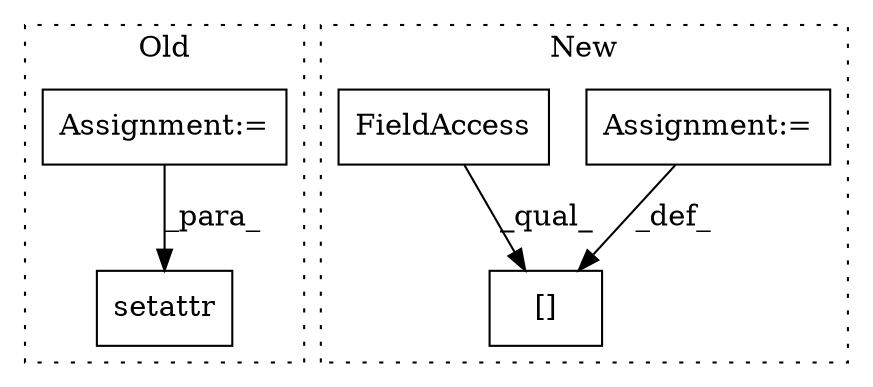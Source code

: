 digraph G {
subgraph cluster0 {
1 [label="setattr" a="32" s="891,943" l="8,1" shape="box"];
5 [label="Assignment:=" a="7" s="849" l="1" shape="box"];
label = "Old";
style="dotted";
}
subgraph cluster1 {
2 [label="[]" a="2" s="818,849" l="15,1" shape="box"];
3 [label="Assignment:=" a="7" s="850" l="1" shape="box"];
4 [label="FieldAccess" a="22" s="818" l="14" shape="box"];
label = "New";
style="dotted";
}
3 -> 2 [label="_def_"];
4 -> 2 [label="_qual_"];
5 -> 1 [label="_para_"];
}